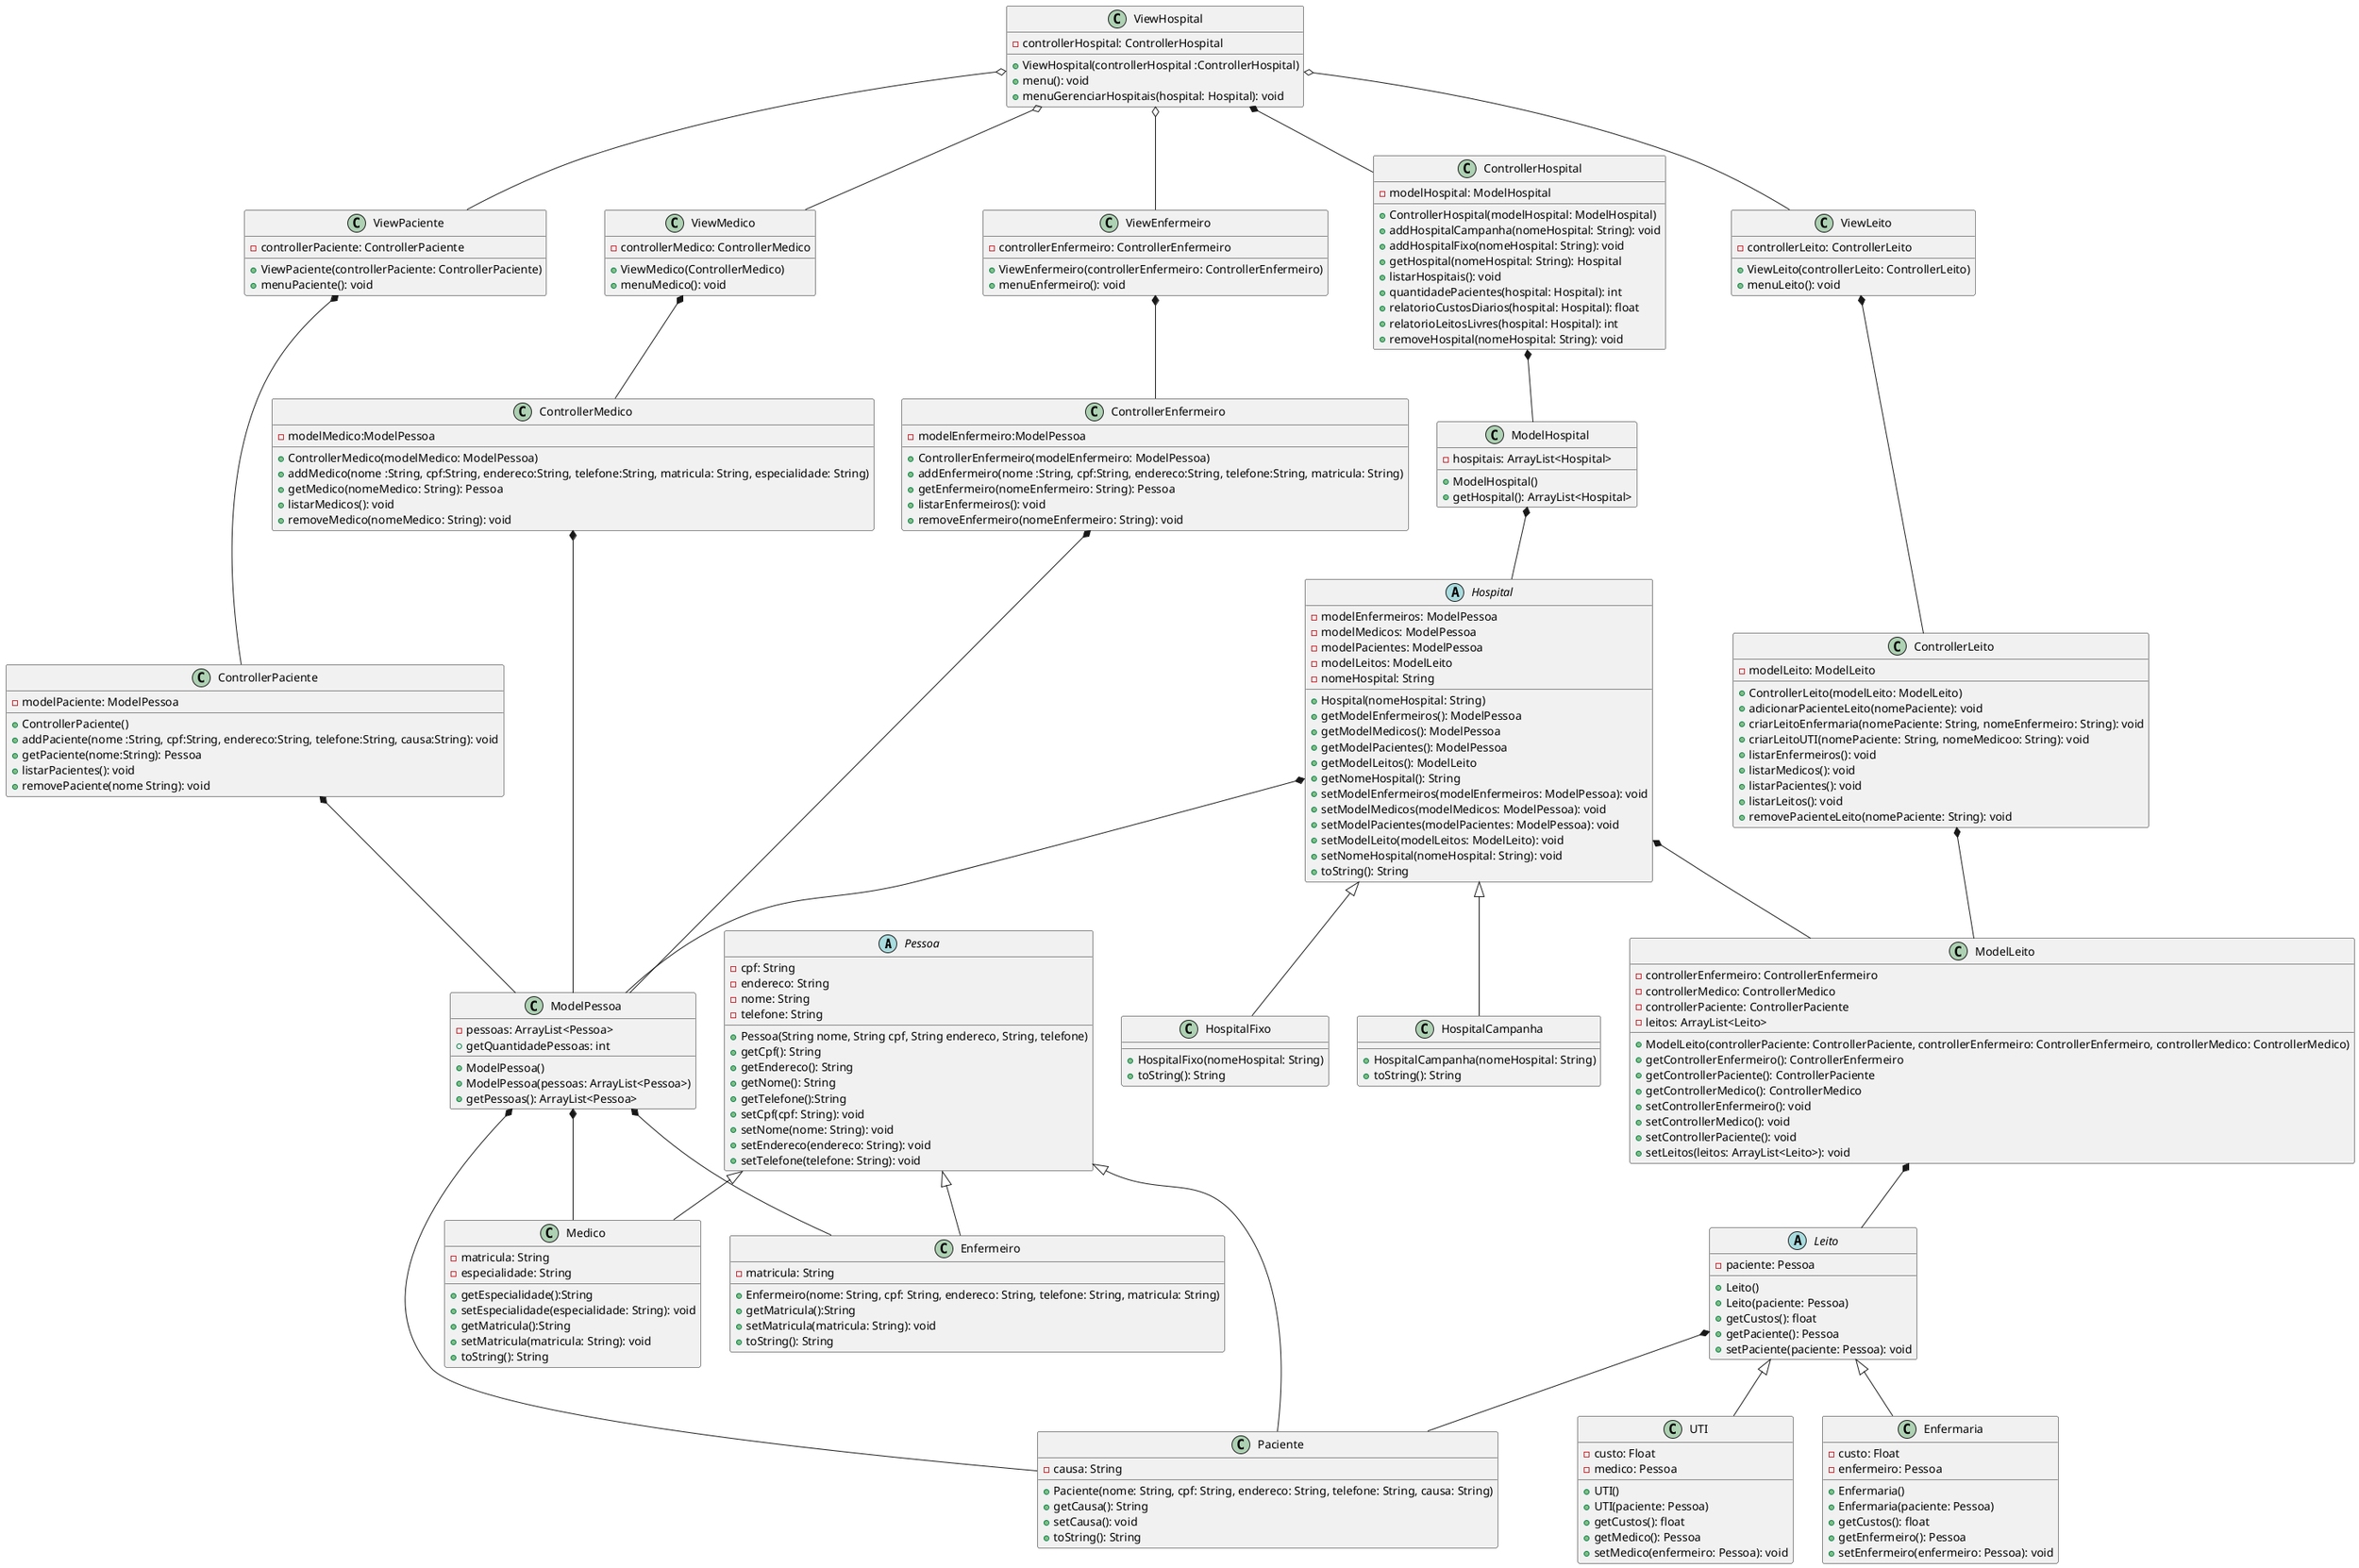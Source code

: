 @startuml

Abstract Class Pessoa
{
    - cpf: String
    - endereco: String
    - nome: String
    - telefone: String
    + Pessoa(String nome, String cpf, String endereco, String, telefone)
    + getCpf(): String
    + getEndereco(): String
    + getNome(): String
    + getTelefone():String
    + setCpf(cpf: String): void
    + setNome(nome: String): void
    + setEndereco(endereco: String): void
    + setTelefone(telefone: String): void
}

class Enfermeiro
{
    - matricula: String
    + Enfermeiro(nome: String, cpf: String, endereco: String, telefone: String, matricula: String)
    + getMatricula():String
    + setMatricula(matricula: String): void
    + toString(): String
}

class Medico
{
    - matricula: String
    - especialidade: String
    + getEspecialidade():String
    + setEspecialidade(especialidade: String): void
    + getMatricula():String
    + setMatricula(matricula: String): void
    + toString(): String
}

class Paciente
{
    - causa: String
    + Paciente(nome: String, cpf: String, endereco: String, telefone: String, causa: String)
    + getCausa(): String
    + setCausa(): void
    + toString(): String
}

Pessoa <|-- Enfermeiro
Pessoa <|-- Medico
Pessoa <|-- Paciente

Abstract class Leito
{
    - paciente: Pessoa
    + Leito()
    + Leito(paciente: Pessoa)
    + getCustos(): float
    + getPaciente(): Pessoa
    + setPaciente(paciente: Pessoa): void
}

class Enfermaria
{
    - custo: Float
    - enfermeiro: Pessoa
    + Enfermaria()
    + Enfermaria(paciente: Pessoa)
    + getCustos(): float
    + getEnfermeiro(): Pessoa
    + setEnfermeiro(enfermeiro: Pessoa): void
}

class UTI
{
    - custo: Float
    - medico: Pessoa
    + UTI()
    + UTI(paciente: Pessoa)
    + getCustos(): float
    + getMedico(): Pessoa
    + setMedico(enfermeiro: Pessoa): void
}

Leito <|-- UTI
Leito <|-- Enfermaria
Leito *-- Paciente

class ModelPessoa
{
    - pessoas: ArrayList<Pessoa>
    + ModelPessoa()
    + ModelPessoa(pessoas: ArrayList<Pessoa>)
    + getPessoas(): ArrayList<Pessoa>
    + getQuantidadePessoas: int
}

class ControllerPaciente
{
    - modelPaciente: ModelPessoa
    + ControllerPaciente()
    + addPaciente(nome :String, cpf:String, endereco:String, telefone:String, causa:String): void
    + getPaciente(nome:String): Pessoa
    + listarPacientes(): void
    + removePaciente(nome String): void
}

class ViewPaciente
{
    - controllerPaciente: ControllerPaciente
    + ViewPaciente(controllerPaciente: ControllerPaciente)
    + menuPaciente(): void
}

class ControllerMedico
{
    - modelMedico:ModelPessoa
    + ControllerMedico(modelMedico: ModelPessoa)
    + addMedico(nome :String, cpf:String, endereco:String, telefone:String, matricula: String, especialidade: String)
    + getMedico(nomeMedico: String): Pessoa
    + listarMedicos(): void
    + removeMedico(nomeMedico: String): void
}

class ViewMedico
{
    - controllerMedico: ControllerMedico
    + ViewMedico(ControllerMedico)
    + menuMedico(): void
}

class ControllerEnfermeiro
{
    - modelEnfermeiro:ModelPessoa
    + ControllerEnfermeiro(modelEnfermeiro: ModelPessoa)
    + addEnfermeiro(nome :String, cpf:String, endereco:String, telefone:String, matricula: String)
    + getEnfermeiro(nomeEnfermeiro: String): Pessoa
    + listarEnfermeiros(): void
    + removeEnfermeiro(nomeEnfermeiro: String): void
}

class ViewEnfermeiro
{
    - controllerEnfermeiro: ControllerEnfermeiro
    + ViewEnfermeiro(controllerEnfermeiro: ControllerEnfermeiro)
    + menuEnfermeiro(): void
}

class ModelLeito
{
    - controllerEnfermeiro: ControllerEnfermeiro
    - controllerMedico: ControllerMedico
    - controllerPaciente: ControllerPaciente
    - leitos: ArrayList<Leito>
    + ModelLeito(controllerPaciente: ControllerPaciente, controllerEnfermeiro: ControllerEnfermeiro, controllerMedico: ControllerMedico)
    + getControllerEnfermeiro(): ControllerEnfermeiro
    + getControllerPaciente(): ControllerPaciente
    + getControllerMedico(): ControllerMedico
    + setControllerEnfermeiro(): void
    + setControllerMedico(): void
    + setControllerPaciente(): void
    + setLeitos(leitos: ArrayList<Leito>): void
}

class ControllerLeito
{
    - modelLeito: ModelLeito
    + ControllerLeito(modelLeito: ModelLeito)
    + adicionarPacienteLeito(nomePaciente): void
    + criarLeitoEnfermaria(nomePaciente: String, nomeEnfermeiro: String): void
    + criarLeitoUTI(nomePaciente: String, nomeMedicoo: String): void
    + listarEnfermeiros(): void
    + listarMedicos(): void
    + listarPacientes(): void
    + listarLeitos(): void
    + removePacienteLeito(nomePaciente: String): void
}

class ViewLeito
{
    - controllerLeito: ControllerLeito
    + ViewLeito(controllerLeito: ControllerLeito)
    + menuLeito(): void
}

Abstract class Hospital
{
    - modelEnfermeiros: ModelPessoa
    - modelMedicos: ModelPessoa
    - modelPacientes: ModelPessoa
    - modelLeitos: ModelLeito
    - nomeHospital: String
    + Hospital(nomeHospital: String)
    + getModelEnfermeiros(): ModelPessoa
    + getModelMedicos(): ModelPessoa
    + getModelPacientes(): ModelPessoa
    + getModelLeitos(): ModelLeito
    + getNomeHospital(): String
    + setModelEnfermeiros(modelEnfermeiros: ModelPessoa): void
    + setModelMedicos(modelMedicos: ModelPessoa): void
    + setModelPacientes(modelPacientes: ModelPessoa): void
    + setModelLeito(modelLeitos: ModelLeito): void
    + setNomeHospital(nomeHospital: String): void
    + toString(): String
}

class HospitalCampanha
{
    + HospitalCampanha(nomeHospital: String)
    + toString(): String
}

class HospitalFixo
{
    + HospitalFixo(nomeHospital: String)
        + toString(): String
}

class ModelHospital
{
    - hospitais: ArrayList<Hospital>
    + ModelHospital()
    + getHospital(): ArrayList<Hospital>
}

class ControllerHospital
{
    - modelHospital: ModelHospital
    + ControllerHospital(modelHospital: ModelHospital)
    + addHospitalCampanha(nomeHospital: String): void
    + addHospitalFixo(nomeHospital: String): void
    + getHospital(nomeHospital: String): Hospital
    + listarHospitais(): void
    + quantidadePacientes(hospital: Hospital): int
    + relatorioCustosDiarios(hospital: Hospital): float
    + relatorioLeitosLivres(hospital: Hospital): int
    + removeHospital(nomeHospital: String): void
}

class ViewHospital
{
    - controllerHospital: ControllerHospital
    + ViewHospital(controllerHospital :ControllerHospital)
    + menu(): void
    + menuGerenciarHospitais(hospital: Hospital): void
}

ModelHospital *-- Hospital
ModelLeito *-- Leito
ModelPessoa *-- Medico
ModelPessoa *-- Paciente
ModelPessoa *-- Enfermeiro
ControllerPaciente *-- ModelPessoa
ViewPaciente *-- ControllerPaciente
ControllerMedico *-- ModelPessoa
ViewMedico *-- ControllerMedico
ControllerEnfermeiro *-- ModelPessoa
ViewEnfermeiro *-- ControllerEnfermeiro
ControllerLeito *-- ModelLeito
ViewLeito *-- ControllerLeito
ControllerHospital *-- ModelHospital
ViewHospital *-- ControllerHospital

Hospital <|-- HospitalCampanha
Hospital <|-- HospitalFixo

Hospital *--ModelPessoa
Hospital *--ModelLeito

ViewHospital o-- ViewLeito
ViewHospital o-- ViewEnfermeiro
ViewHospital o-- ViewMedico
ViewHospital o-- ViewPaciente



@enduml